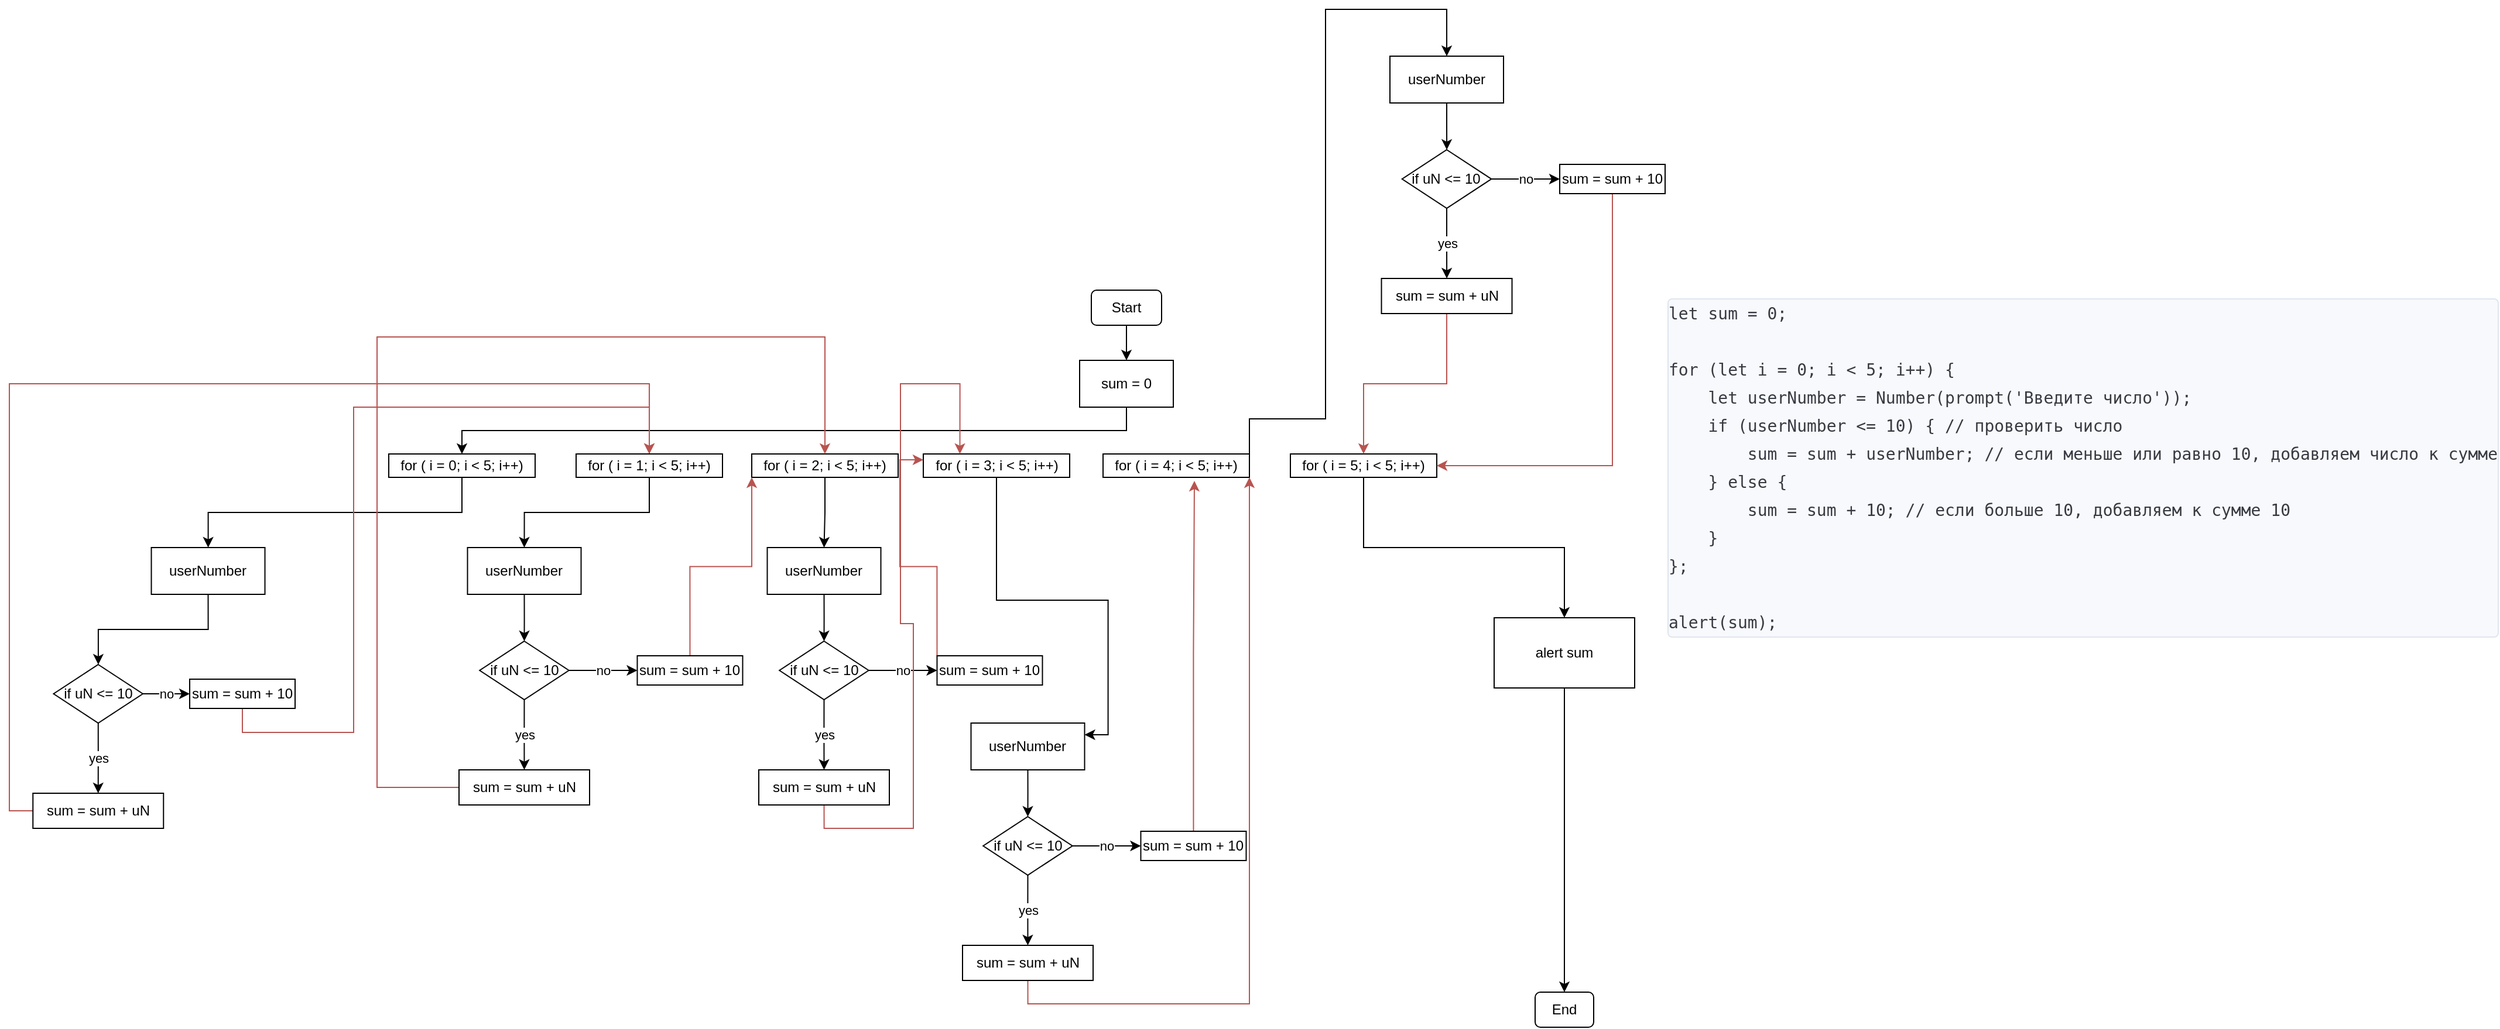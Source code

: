 <mxfile version="14.4.3" type="github">
  <diagram id="yQqCYCDdkkB_3KXsaII1" name="Page-1">
    <mxGraphModel dx="3685" dy="2258" grid="1" gridSize="10" guides="1" tooltips="1" connect="1" arrows="1" fold="1" page="1" pageScale="1" pageWidth="827" pageHeight="1169" math="0" shadow="0">
      <root>
        <mxCell id="0" />
        <mxCell id="1" parent="0" />
        <mxCell id="V4f7WvqL1HjVbhUR88Fa-1" value="&lt;pre class=&quot;plaintext code-block code-block_theme_light&quot; style=&quot;position: relative ; display: block ; overflow-x: auto ; box-sizing: inherit ; border: 1px solid rgb(223 , 229 , 238) ; border-radius: 4px ; color: rgb(56 , 58 , 66) ; background: rgb(247 , 249 , 252) ; margin: 0 ; font-size: 18px ; font-style: normal ; font-weight: 400 ; letter-spacing: normal ; text-indent: 0px ; text-transform: none ; word-spacing: 0px&quot;&gt;&lt;code class=&quot;code-block__code plaintext&quot; style=&quot;word-break: break-word; font-size: 14px; line-height: 24px; box-sizing: inherit; background: none; padding: 0px;&quot;&gt;let sum = 0;&#xa;&#xa;for (let i = 0; i &amp;lt; 5; i++) {&#xa;    let userNumber = Number(prompt(&#39;Введите число&#39;));&#xa;    if (userNumber &amp;lt;= 10) { // проверить число&#xa;        sum = sum + userNumber; // если меньше или равно 10, добавляем число к сумме&#xa;    } else {&#xa;        sum = sum + 10; // если больше 10, добавляем к сумме 10&#xa;    }&#xa;};&#xa;&#xa;alert(sum);&lt;/code&gt;&lt;/pre&gt;" style="text;whiteSpace=wrap;html=1;" vertex="1" parent="1">
          <mxGeometry x="560" y="40" width="650" height="350" as="geometry" />
        </mxCell>
        <mxCell id="V4f7WvqL1HjVbhUR88Fa-5" style="edgeStyle=orthogonalEdgeStyle;rounded=0;orthogonalLoop=1;jettySize=auto;html=1;exitX=0.5;exitY=1;exitDx=0;exitDy=0;entryX=0.5;entryY=0;entryDx=0;entryDy=0;" edge="1" parent="1" source="V4f7WvqL1HjVbhUR88Fa-3" target="V4f7WvqL1HjVbhUR88Fa-4">
          <mxGeometry relative="1" as="geometry" />
        </mxCell>
        <mxCell id="V4f7WvqL1HjVbhUR88Fa-3" value="Start" style="rounded=1;whiteSpace=wrap;html=1;" vertex="1" parent="1">
          <mxGeometry x="70" y="40" width="60" height="30" as="geometry" />
        </mxCell>
        <mxCell id="V4f7WvqL1HjVbhUR88Fa-7" style="edgeStyle=orthogonalEdgeStyle;rounded=0;orthogonalLoop=1;jettySize=auto;html=1;exitX=0.5;exitY=1;exitDx=0;exitDy=0;entryX=0.5;entryY=0;entryDx=0;entryDy=0;" edge="1" parent="1" source="V4f7WvqL1HjVbhUR88Fa-4" target="V4f7WvqL1HjVbhUR88Fa-6">
          <mxGeometry relative="1" as="geometry" />
        </mxCell>
        <mxCell id="V4f7WvqL1HjVbhUR88Fa-4" value="sum = 0" style="rounded=0;whiteSpace=wrap;html=1;" vertex="1" parent="1">
          <mxGeometry x="60" y="100" width="80" height="40" as="geometry" />
        </mxCell>
        <mxCell id="V4f7WvqL1HjVbhUR88Fa-36" style="edgeStyle=orthogonalEdgeStyle;rounded=0;orthogonalLoop=1;jettySize=auto;html=1;exitX=0.5;exitY=1;exitDx=0;exitDy=0;" edge="1" parent="1" source="V4f7WvqL1HjVbhUR88Fa-6" target="V4f7WvqL1HjVbhUR88Fa-10">
          <mxGeometry relative="1" as="geometry" />
        </mxCell>
        <mxCell id="V4f7WvqL1HjVbhUR88Fa-6" value="for ( i = 0; i &amp;lt; 5; i++)" style="rounded=0;whiteSpace=wrap;html=1;" vertex="1" parent="1">
          <mxGeometry x="-530" y="180" width="125" height="20" as="geometry" />
        </mxCell>
        <mxCell id="V4f7WvqL1HjVbhUR88Fa-12" style="edgeStyle=orthogonalEdgeStyle;rounded=0;orthogonalLoop=1;jettySize=auto;html=1;exitX=0.5;exitY=1;exitDx=0;exitDy=0;" edge="1" parent="1" source="V4f7WvqL1HjVbhUR88Fa-10" target="V4f7WvqL1HjVbhUR88Fa-11">
          <mxGeometry relative="1" as="geometry" />
        </mxCell>
        <mxCell id="V4f7WvqL1HjVbhUR88Fa-10" value="userNumber" style="rounded=0;whiteSpace=wrap;html=1;" vertex="1" parent="1">
          <mxGeometry x="-732.75" y="260" width="97" height="40" as="geometry" />
        </mxCell>
        <mxCell id="V4f7WvqL1HjVbhUR88Fa-14" value="yes" style="edgeStyle=orthogonalEdgeStyle;rounded=0;orthogonalLoop=1;jettySize=auto;html=1;exitX=0.5;exitY=1;exitDx=0;exitDy=0;" edge="1" parent="1" source="V4f7WvqL1HjVbhUR88Fa-11" target="V4f7WvqL1HjVbhUR88Fa-15">
          <mxGeometry relative="1" as="geometry">
            <mxPoint x="7.24" y="500" as="targetPoint" />
          </mxGeometry>
        </mxCell>
        <mxCell id="V4f7WvqL1HjVbhUR88Fa-21" value="no" style="edgeStyle=orthogonalEdgeStyle;rounded=0;orthogonalLoop=1;jettySize=auto;html=1;exitX=1;exitY=0.5;exitDx=0;exitDy=0;" edge="1" parent="1" source="V4f7WvqL1HjVbhUR88Fa-11" target="V4f7WvqL1HjVbhUR88Fa-20">
          <mxGeometry relative="1" as="geometry" />
        </mxCell>
        <mxCell id="V4f7WvqL1HjVbhUR88Fa-11" value="if uN &amp;lt;= 10" style="rhombus;whiteSpace=wrap;html=1;" vertex="1" parent="1">
          <mxGeometry x="-816.25" y="360" width="76.25" height="50" as="geometry" />
        </mxCell>
        <mxCell id="V4f7WvqL1HjVbhUR88Fa-54" style="edgeStyle=orthogonalEdgeStyle;rounded=0;orthogonalLoop=1;jettySize=auto;html=1;exitX=0;exitY=0.5;exitDx=0;exitDy=0;entryX=0.5;entryY=0;entryDx=0;entryDy=0;fillColor=#f8cecc;strokeColor=#b85450;" edge="1" parent="1" source="V4f7WvqL1HjVbhUR88Fa-15" target="V4f7WvqL1HjVbhUR88Fa-25">
          <mxGeometry relative="1" as="geometry">
            <Array as="points">
              <mxPoint x="-854" y="485" />
              <mxPoint x="-854" y="120" />
              <mxPoint x="-307" y="120" />
            </Array>
          </mxGeometry>
        </mxCell>
        <mxCell id="V4f7WvqL1HjVbhUR88Fa-15" value="sum = sum + uN" style="rounded=0;whiteSpace=wrap;html=1;" vertex="1" parent="1">
          <mxGeometry x="-833.87" y="470" width="111.5" height="30" as="geometry" />
        </mxCell>
        <mxCell id="V4f7WvqL1HjVbhUR88Fa-19" style="edgeStyle=orthogonalEdgeStyle;rounded=0;orthogonalLoop=1;jettySize=auto;html=1;exitX=0.5;exitY=1;exitDx=0;exitDy=0;entryX=0.5;entryY=0;entryDx=0;entryDy=0;" edge="1" parent="1" source="V4f7WvqL1HjVbhUR88Fa-17" target="V4f7WvqL1HjVbhUR88Fa-18">
          <mxGeometry relative="1" as="geometry" />
        </mxCell>
        <mxCell id="V4f7WvqL1HjVbhUR88Fa-17" value="alert sum" style="rounded=0;whiteSpace=wrap;html=1;" vertex="1" parent="1">
          <mxGeometry x="414" y="320" width="120" height="60" as="geometry" />
        </mxCell>
        <mxCell id="V4f7WvqL1HjVbhUR88Fa-18" value="End" style="rounded=1;whiteSpace=wrap;html=1;" vertex="1" parent="1">
          <mxGeometry x="449" y="640" width="50" height="30" as="geometry" />
        </mxCell>
        <mxCell id="V4f7WvqL1HjVbhUR88Fa-56" style="edgeStyle=orthogonalEdgeStyle;rounded=0;orthogonalLoop=1;jettySize=auto;html=1;exitX=0.5;exitY=1;exitDx=0;exitDy=0;entryX=0.5;entryY=0;entryDx=0;entryDy=0;fillColor=#f8cecc;strokeColor=#b85450;" edge="1" parent="1" source="V4f7WvqL1HjVbhUR88Fa-20" target="V4f7WvqL1HjVbhUR88Fa-25">
          <mxGeometry relative="1" as="geometry">
            <Array as="points">
              <mxPoint x="-655" y="418" />
              <mxPoint x="-560" y="418" />
              <mxPoint x="-560" y="140" />
              <mxPoint x="-307" y="140" />
            </Array>
          </mxGeometry>
        </mxCell>
        <mxCell id="V4f7WvqL1HjVbhUR88Fa-20" value="sum = sum + 10" style="rounded=0;whiteSpace=wrap;html=1;" vertex="1" parent="1">
          <mxGeometry x="-700" y="372.5" width="90" height="25" as="geometry" />
        </mxCell>
        <mxCell id="V4f7WvqL1HjVbhUR88Fa-51" style="edgeStyle=orthogonalEdgeStyle;rounded=0;orthogonalLoop=1;jettySize=auto;html=1;exitX=0.5;exitY=1;exitDx=0;exitDy=0;entryX=0.5;entryY=0;entryDx=0;entryDy=0;" edge="1" parent="1" source="V4f7WvqL1HjVbhUR88Fa-25" target="V4f7WvqL1HjVbhUR88Fa-38">
          <mxGeometry relative="1" as="geometry" />
        </mxCell>
        <mxCell id="V4f7WvqL1HjVbhUR88Fa-25" value="for ( i = 1; i &amp;lt; 5; i++)" style="rounded=0;whiteSpace=wrap;html=1;" vertex="1" parent="1">
          <mxGeometry x="-370" y="180" width="125" height="20" as="geometry" />
        </mxCell>
        <mxCell id="V4f7WvqL1HjVbhUR88Fa-52" style="edgeStyle=orthogonalEdgeStyle;rounded=0;orthogonalLoop=1;jettySize=auto;html=1;exitX=0.5;exitY=1;exitDx=0;exitDy=0;entryX=0.5;entryY=0;entryDx=0;entryDy=0;" edge="1" parent="1" source="V4f7WvqL1HjVbhUR88Fa-26" target="V4f7WvqL1HjVbhUR88Fa-45">
          <mxGeometry relative="1" as="geometry" />
        </mxCell>
        <mxCell id="V4f7WvqL1HjVbhUR88Fa-26" value="for ( i = 2; i &amp;lt; 5; i++)" style="rounded=0;whiteSpace=wrap;html=1;" vertex="1" parent="1">
          <mxGeometry x="-220" y="180" width="125" height="20" as="geometry" />
        </mxCell>
        <mxCell id="V4f7WvqL1HjVbhUR88Fa-68" style="edgeStyle=orthogonalEdgeStyle;rounded=0;orthogonalLoop=1;jettySize=auto;html=1;exitX=0.5;exitY=1;exitDx=0;exitDy=0;entryX=1;entryY=0.25;entryDx=0;entryDy=0;" edge="1" parent="1" source="V4f7WvqL1HjVbhUR88Fa-27" target="V4f7WvqL1HjVbhUR88Fa-62">
          <mxGeometry relative="1" as="geometry" />
        </mxCell>
        <mxCell id="V4f7WvqL1HjVbhUR88Fa-27" value="for ( i = 3; i &amp;lt; 5; i++)" style="rounded=0;whiteSpace=wrap;html=1;" vertex="1" parent="1">
          <mxGeometry x="-73.5" y="180" width="125" height="20" as="geometry" />
        </mxCell>
        <mxCell id="V4f7WvqL1HjVbhUR88Fa-71" style="edgeStyle=orthogonalEdgeStyle;rounded=0;orthogonalLoop=1;jettySize=auto;html=1;exitX=1;exitY=0.5;exitDx=0;exitDy=0;entryX=0.5;entryY=0;entryDx=0;entryDy=0;" edge="1" parent="1" source="V4f7WvqL1HjVbhUR88Fa-28" target="V4f7WvqL1HjVbhUR88Fa-73">
          <mxGeometry relative="1" as="geometry">
            <mxPoint x="270" y="-34" as="targetPoint" />
            <Array as="points">
              <mxPoint x="205" y="150" />
              <mxPoint x="270" y="150" />
              <mxPoint x="270" y="-200" />
              <mxPoint x="374" y="-200" />
            </Array>
          </mxGeometry>
        </mxCell>
        <mxCell id="V4f7WvqL1HjVbhUR88Fa-28" value="for ( i = 4; i &amp;lt; 5; i++)" style="rounded=0;whiteSpace=wrap;html=1;" vertex="1" parent="1">
          <mxGeometry x="80" y="180" width="125" height="20" as="geometry" />
        </mxCell>
        <mxCell id="V4f7WvqL1HjVbhUR88Fa-35" style="edgeStyle=orthogonalEdgeStyle;rounded=0;orthogonalLoop=1;jettySize=auto;html=1;exitX=0.5;exitY=1;exitDx=0;exitDy=0;" edge="1" parent="1" source="V4f7WvqL1HjVbhUR88Fa-29" target="V4f7WvqL1HjVbhUR88Fa-17">
          <mxGeometry relative="1" as="geometry" />
        </mxCell>
        <mxCell id="V4f7WvqL1HjVbhUR88Fa-29" value="for ( i = 5; i &amp;lt; 5; i++)" style="rounded=0;whiteSpace=wrap;html=1;" vertex="1" parent="1">
          <mxGeometry x="240" y="180" width="125" height="20" as="geometry" />
        </mxCell>
        <mxCell id="V4f7WvqL1HjVbhUR88Fa-37" style="edgeStyle=orthogonalEdgeStyle;rounded=0;orthogonalLoop=1;jettySize=auto;html=1;exitX=0.5;exitY=1;exitDx=0;exitDy=0;" edge="1" parent="1" source="V4f7WvqL1HjVbhUR88Fa-38" target="V4f7WvqL1HjVbhUR88Fa-41">
          <mxGeometry relative="1" as="geometry" />
        </mxCell>
        <mxCell id="V4f7WvqL1HjVbhUR88Fa-38" value="userNumber" style="rounded=0;whiteSpace=wrap;html=1;" vertex="1" parent="1">
          <mxGeometry x="-462.75" y="260" width="97" height="40" as="geometry" />
        </mxCell>
        <mxCell id="V4f7WvqL1HjVbhUR88Fa-39" value="yes" style="edgeStyle=orthogonalEdgeStyle;rounded=0;orthogonalLoop=1;jettySize=auto;html=1;exitX=0.5;exitY=1;exitDx=0;exitDy=0;" edge="1" parent="1" source="V4f7WvqL1HjVbhUR88Fa-41" target="V4f7WvqL1HjVbhUR88Fa-42">
          <mxGeometry relative="1" as="geometry">
            <mxPoint x="277.24" y="500" as="targetPoint" />
          </mxGeometry>
        </mxCell>
        <mxCell id="V4f7WvqL1HjVbhUR88Fa-40" value="no" style="edgeStyle=orthogonalEdgeStyle;rounded=0;orthogonalLoop=1;jettySize=auto;html=1;exitX=1;exitY=0.5;exitDx=0;exitDy=0;" edge="1" parent="1" source="V4f7WvqL1HjVbhUR88Fa-41" target="V4f7WvqL1HjVbhUR88Fa-43">
          <mxGeometry relative="1" as="geometry" />
        </mxCell>
        <mxCell id="V4f7WvqL1HjVbhUR88Fa-41" value="if uN &amp;lt;= 10" style="rhombus;whiteSpace=wrap;html=1;" vertex="1" parent="1">
          <mxGeometry x="-452.38" y="340" width="76.25" height="50" as="geometry" />
        </mxCell>
        <mxCell id="V4f7WvqL1HjVbhUR88Fa-57" style="edgeStyle=orthogonalEdgeStyle;rounded=0;orthogonalLoop=1;jettySize=auto;html=1;exitX=0;exitY=0.5;exitDx=0;exitDy=0;entryX=0.5;entryY=0;entryDx=0;entryDy=0;fillColor=#f8cecc;strokeColor=#b85450;" edge="1" parent="1" source="V4f7WvqL1HjVbhUR88Fa-42" target="V4f7WvqL1HjVbhUR88Fa-26">
          <mxGeometry relative="1" as="geometry">
            <Array as="points">
              <mxPoint x="-540" y="465" />
              <mxPoint x="-540" y="80" />
              <mxPoint x="-157" y="80" />
            </Array>
          </mxGeometry>
        </mxCell>
        <mxCell id="V4f7WvqL1HjVbhUR88Fa-42" value="sum = sum + uN" style="rounded=0;whiteSpace=wrap;html=1;" vertex="1" parent="1">
          <mxGeometry x="-470" y="450" width="111.5" height="30" as="geometry" />
        </mxCell>
        <mxCell id="V4f7WvqL1HjVbhUR88Fa-58" style="edgeStyle=orthogonalEdgeStyle;rounded=0;orthogonalLoop=1;jettySize=auto;html=1;exitX=0.5;exitY=0;exitDx=0;exitDy=0;entryX=0;entryY=1;entryDx=0;entryDy=0;fillColor=#f8cecc;strokeColor=#b85450;" edge="1" parent="1" source="V4f7WvqL1HjVbhUR88Fa-43" target="V4f7WvqL1HjVbhUR88Fa-26">
          <mxGeometry relative="1" as="geometry" />
        </mxCell>
        <mxCell id="V4f7WvqL1HjVbhUR88Fa-43" value="sum = sum + 10" style="rounded=0;whiteSpace=wrap;html=1;" vertex="1" parent="1">
          <mxGeometry x="-317.76" y="352.5" width="90" height="25" as="geometry" />
        </mxCell>
        <mxCell id="V4f7WvqL1HjVbhUR88Fa-44" style="edgeStyle=orthogonalEdgeStyle;rounded=0;orthogonalLoop=1;jettySize=auto;html=1;exitX=0.5;exitY=1;exitDx=0;exitDy=0;" edge="1" parent="1" source="V4f7WvqL1HjVbhUR88Fa-45" target="V4f7WvqL1HjVbhUR88Fa-48">
          <mxGeometry relative="1" as="geometry" />
        </mxCell>
        <mxCell id="V4f7WvqL1HjVbhUR88Fa-45" value="userNumber" style="rounded=0;whiteSpace=wrap;html=1;" vertex="1" parent="1">
          <mxGeometry x="-206.75" y="260" width="97" height="40" as="geometry" />
        </mxCell>
        <mxCell id="V4f7WvqL1HjVbhUR88Fa-46" value="yes" style="edgeStyle=orthogonalEdgeStyle;rounded=0;orthogonalLoop=1;jettySize=auto;html=1;exitX=0.5;exitY=1;exitDx=0;exitDy=0;" edge="1" parent="1" source="V4f7WvqL1HjVbhUR88Fa-48" target="V4f7WvqL1HjVbhUR88Fa-49">
          <mxGeometry relative="1" as="geometry">
            <mxPoint x="533.24" y="500" as="targetPoint" />
          </mxGeometry>
        </mxCell>
        <mxCell id="V4f7WvqL1HjVbhUR88Fa-47" value="no" style="edgeStyle=orthogonalEdgeStyle;rounded=0;orthogonalLoop=1;jettySize=auto;html=1;exitX=1;exitY=0.5;exitDx=0;exitDy=0;" edge="1" parent="1" source="V4f7WvqL1HjVbhUR88Fa-48" target="V4f7WvqL1HjVbhUR88Fa-50">
          <mxGeometry relative="1" as="geometry" />
        </mxCell>
        <mxCell id="V4f7WvqL1HjVbhUR88Fa-48" value="if uN &amp;lt;= 10" style="rhombus;whiteSpace=wrap;html=1;" vertex="1" parent="1">
          <mxGeometry x="-196.38" y="340" width="76.25" height="50" as="geometry" />
        </mxCell>
        <mxCell id="V4f7WvqL1HjVbhUR88Fa-59" style="edgeStyle=orthogonalEdgeStyle;rounded=0;orthogonalLoop=1;jettySize=auto;html=1;exitX=0.5;exitY=1;exitDx=0;exitDy=0;entryX=0.25;entryY=0;entryDx=0;entryDy=0;fillColor=#f8cecc;strokeColor=#b85450;" edge="1" parent="1" source="V4f7WvqL1HjVbhUR88Fa-49" target="V4f7WvqL1HjVbhUR88Fa-27">
          <mxGeometry relative="1" as="geometry">
            <Array as="points">
              <mxPoint x="-158" y="500" />
              <mxPoint x="-82" y="500" />
              <mxPoint x="-82" y="325" />
              <mxPoint x="-93" y="325" />
              <mxPoint x="-93" y="120" />
              <mxPoint x="-42" y="120" />
            </Array>
          </mxGeometry>
        </mxCell>
        <mxCell id="V4f7WvqL1HjVbhUR88Fa-49" value="sum = sum + uN" style="rounded=0;whiteSpace=wrap;html=1;" vertex="1" parent="1">
          <mxGeometry x="-214" y="450" width="111.5" height="30" as="geometry" />
        </mxCell>
        <mxCell id="V4f7WvqL1HjVbhUR88Fa-60" style="edgeStyle=orthogonalEdgeStyle;rounded=0;orthogonalLoop=1;jettySize=auto;html=1;exitX=0;exitY=0;exitDx=0;exitDy=0;entryX=0;entryY=0.25;entryDx=0;entryDy=0;fillColor=#f8cecc;strokeColor=#b85450;" edge="1" parent="1" source="V4f7WvqL1HjVbhUR88Fa-50" target="V4f7WvqL1HjVbhUR88Fa-27">
          <mxGeometry relative="1" as="geometry" />
        </mxCell>
        <mxCell id="V4f7WvqL1HjVbhUR88Fa-50" value="sum = sum + 10" style="rounded=0;whiteSpace=wrap;html=1;" vertex="1" parent="1">
          <mxGeometry x="-61.76" y="352.5" width="90" height="25" as="geometry" />
        </mxCell>
        <mxCell id="V4f7WvqL1HjVbhUR88Fa-61" style="edgeStyle=orthogonalEdgeStyle;rounded=0;orthogonalLoop=1;jettySize=auto;html=1;exitX=0.5;exitY=1;exitDx=0;exitDy=0;" edge="1" parent="1" source="V4f7WvqL1HjVbhUR88Fa-62" target="V4f7WvqL1HjVbhUR88Fa-65">
          <mxGeometry relative="1" as="geometry" />
        </mxCell>
        <mxCell id="V4f7WvqL1HjVbhUR88Fa-62" value="userNumber" style="rounded=0;whiteSpace=wrap;html=1;" vertex="1" parent="1">
          <mxGeometry x="-32.75" y="410" width="97" height="40" as="geometry" />
        </mxCell>
        <mxCell id="V4f7WvqL1HjVbhUR88Fa-63" value="yes" style="edgeStyle=orthogonalEdgeStyle;rounded=0;orthogonalLoop=1;jettySize=auto;html=1;exitX=0.5;exitY=1;exitDx=0;exitDy=0;" edge="1" parent="1" source="V4f7WvqL1HjVbhUR88Fa-65" target="V4f7WvqL1HjVbhUR88Fa-66">
          <mxGeometry relative="1" as="geometry">
            <mxPoint x="707.24" y="650" as="targetPoint" />
          </mxGeometry>
        </mxCell>
        <mxCell id="V4f7WvqL1HjVbhUR88Fa-64" value="no" style="edgeStyle=orthogonalEdgeStyle;rounded=0;orthogonalLoop=1;jettySize=auto;html=1;exitX=1;exitY=0.5;exitDx=0;exitDy=0;" edge="1" parent="1" source="V4f7WvqL1HjVbhUR88Fa-65" target="V4f7WvqL1HjVbhUR88Fa-67">
          <mxGeometry relative="1" as="geometry" />
        </mxCell>
        <mxCell id="V4f7WvqL1HjVbhUR88Fa-65" value="if uN &amp;lt;= 10" style="rhombus;whiteSpace=wrap;html=1;" vertex="1" parent="1">
          <mxGeometry x="-22.38" y="490" width="76.25" height="50" as="geometry" />
        </mxCell>
        <mxCell id="V4f7WvqL1HjVbhUR88Fa-69" style="edgeStyle=orthogonalEdgeStyle;rounded=0;orthogonalLoop=1;jettySize=auto;html=1;exitX=0.5;exitY=1;exitDx=0;exitDy=0;entryX=1;entryY=1;entryDx=0;entryDy=0;fillColor=#f8cecc;strokeColor=#b85450;" edge="1" parent="1" source="V4f7WvqL1HjVbhUR88Fa-66" target="V4f7WvqL1HjVbhUR88Fa-28">
          <mxGeometry relative="1" as="geometry" />
        </mxCell>
        <mxCell id="V4f7WvqL1HjVbhUR88Fa-66" value="sum = sum + uN" style="rounded=0;whiteSpace=wrap;html=1;" vertex="1" parent="1">
          <mxGeometry x="-40" y="600" width="111.5" height="30" as="geometry" />
        </mxCell>
        <mxCell id="V4f7WvqL1HjVbhUR88Fa-70" style="edgeStyle=orthogonalEdgeStyle;rounded=0;orthogonalLoop=1;jettySize=auto;html=1;exitX=0.5;exitY=0;exitDx=0;exitDy=0;entryX=0.624;entryY=1.15;entryDx=0;entryDy=0;entryPerimeter=0;fillColor=#f8cecc;strokeColor=#b85450;" edge="1" parent="1" source="V4f7WvqL1HjVbhUR88Fa-67" target="V4f7WvqL1HjVbhUR88Fa-28">
          <mxGeometry relative="1" as="geometry" />
        </mxCell>
        <mxCell id="V4f7WvqL1HjVbhUR88Fa-67" value="sum = sum + 10" style="rounded=0;whiteSpace=wrap;html=1;" vertex="1" parent="1">
          <mxGeometry x="112.24" y="502.5" width="90" height="25" as="geometry" />
        </mxCell>
        <mxCell id="V4f7WvqL1HjVbhUR88Fa-72" style="edgeStyle=orthogonalEdgeStyle;rounded=0;orthogonalLoop=1;jettySize=auto;html=1;exitX=0.5;exitY=1;exitDx=0;exitDy=0;" edge="1" parent="1" source="V4f7WvqL1HjVbhUR88Fa-73" target="V4f7WvqL1HjVbhUR88Fa-76">
          <mxGeometry relative="1" as="geometry" />
        </mxCell>
        <mxCell id="V4f7WvqL1HjVbhUR88Fa-73" value="userNumber" style="rounded=0;whiteSpace=wrap;html=1;" vertex="1" parent="1">
          <mxGeometry x="325.01" y="-160" width="97" height="40" as="geometry" />
        </mxCell>
        <mxCell id="V4f7WvqL1HjVbhUR88Fa-74" value="yes" style="edgeStyle=orthogonalEdgeStyle;rounded=0;orthogonalLoop=1;jettySize=auto;html=1;exitX=0.5;exitY=1;exitDx=0;exitDy=0;" edge="1" parent="1" source="V4f7WvqL1HjVbhUR88Fa-76" target="V4f7WvqL1HjVbhUR88Fa-77">
          <mxGeometry relative="1" as="geometry">
            <mxPoint x="1065" y="80" as="targetPoint" />
          </mxGeometry>
        </mxCell>
        <mxCell id="V4f7WvqL1HjVbhUR88Fa-75" value="no" style="edgeStyle=orthogonalEdgeStyle;rounded=0;orthogonalLoop=1;jettySize=auto;html=1;exitX=1;exitY=0.5;exitDx=0;exitDy=0;" edge="1" parent="1" source="V4f7WvqL1HjVbhUR88Fa-76" target="V4f7WvqL1HjVbhUR88Fa-78">
          <mxGeometry relative="1" as="geometry" />
        </mxCell>
        <mxCell id="V4f7WvqL1HjVbhUR88Fa-76" value="if uN &amp;lt;= 10" style="rhombus;whiteSpace=wrap;html=1;" vertex="1" parent="1">
          <mxGeometry x="335.38" y="-80" width="76.25" height="50" as="geometry" />
        </mxCell>
        <mxCell id="V4f7WvqL1HjVbhUR88Fa-79" style="edgeStyle=orthogonalEdgeStyle;rounded=0;orthogonalLoop=1;jettySize=auto;html=1;exitX=0.5;exitY=1;exitDx=0;exitDy=0;entryX=0.5;entryY=0;entryDx=0;entryDy=0;fillColor=#f8cecc;strokeColor=#b85450;" edge="1" parent="1" source="V4f7WvqL1HjVbhUR88Fa-77" target="V4f7WvqL1HjVbhUR88Fa-29">
          <mxGeometry relative="1" as="geometry" />
        </mxCell>
        <mxCell id="V4f7WvqL1HjVbhUR88Fa-77" value="sum = sum + uN" style="rounded=0;whiteSpace=wrap;html=1;" vertex="1" parent="1">
          <mxGeometry x="317.76" y="30" width="111.5" height="30" as="geometry" />
        </mxCell>
        <mxCell id="V4f7WvqL1HjVbhUR88Fa-80" style="edgeStyle=orthogonalEdgeStyle;rounded=0;orthogonalLoop=1;jettySize=auto;html=1;exitX=0.5;exitY=1;exitDx=0;exitDy=0;entryX=1;entryY=0.5;entryDx=0;entryDy=0;fillColor=#f8cecc;strokeColor=#b85450;" edge="1" parent="1" source="V4f7WvqL1HjVbhUR88Fa-78" target="V4f7WvqL1HjVbhUR88Fa-29">
          <mxGeometry relative="1" as="geometry" />
        </mxCell>
        <mxCell id="V4f7WvqL1HjVbhUR88Fa-78" value="sum = sum + 10" style="rounded=0;whiteSpace=wrap;html=1;" vertex="1" parent="1">
          <mxGeometry x="470" y="-67.5" width="90" height="25" as="geometry" />
        </mxCell>
      </root>
    </mxGraphModel>
  </diagram>
</mxfile>
